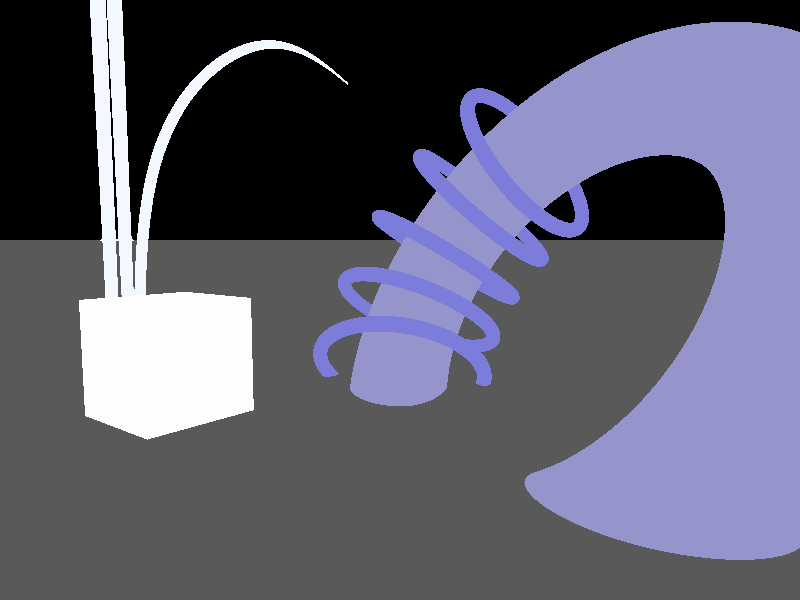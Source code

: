 //--global--------------------------

#declare Photons=on;
global_settings {
  assumed_gamma 1.0
  max_trace_level 5
  #if (Photons)          // global photon block
    photons {
      //spacing 0.02                 // specify the density of photons
      count 200000               // alternatively use a total number of photons

      //gather min, max            // amount of photons gathered during render [20, 100]
      //media max_steps [,factor]  // media photons
      jitter 1.0                 // jitter phor photon rays
      //max_trace_level 5          // optional separate max_trace_level
      //adc_bailout 1/255          // see global adc_bailout
      //save_file "filename"       // save photons to file
      //load_file "filename"       // load photons from file
      //autostop 0                 // photon autostop option
      //radius 10                  // manually specified search radius
      // (---Adaptive Search Radius---)
      //steps 1
      //expand_thresholds 0.2, 40
    }

  #end
}

//--includes------------------------

#include "glass.inc"

//--declares------------------------

#declare counter = 0;

//--objects-------------------------

//glass torus with orbital rings
union {
  torus {
    8,
    2
    texture {
      pigment {
        color rgbf <.3,.3,.6,.85>
      }
      finish {
        F_Glass8
      }
    }
    photons{              // creates photon use
      target 1.0          // spacing multiplier for photons hitting the object
      refraction on
      reflection on
    }
    interior {
      ior 1.35
      fade_power 1001
      fade_distance 0.9
      fade_color .98
    }
  }
  #while (counter < 5)
    torus {
      3.5,
      .3
      texture {
        pigment {
          colour rgbt <.2,.2,.7,.5>
        }
        finish {
          F_Glass2
        }
      }
      photons{              // creates photon use
        target 1.0          // spacing multiplier for photons hitting the object
        refraction on
        reflection on
      }
      interior {
        ior 1.35
        fade_power 1001
        fade_distance 0.9
        fade_color .98
      }
      rotate <90,0,0>
      translate <-8,0,0>
      rotate <0,(-20*counter)+50,0>
    }
    #declare counter = counter + 1;
  #end  
  #declare counter = 0;
  rotate <-60,60,0>
  translate <5,0,0>
}
//white sphere in a box
union {
  box {
    -2,2
    texture {
      T_Glass3
    }
    photons{              // creates photon use
      target 1.0          // spacing multiplier for photons hitting the object
      refraction on
      reflection on
    }
    interior {
      ior 1.35
      fade_power 1001
      fade_distance 0.9
      fade_color .98
    }
  }
  sphere {
    0,1.5
    pigment {
      colour rgb 1
    }
  }
  rotate <0,35,0>
  translate <-8,-2,0>
}
//string of rotating boxes
union {
  #while (counter < 20)
    box {
      .5,-.5
      texture {
        pigment {
          colour rgb .1
        }
        finish {
          reflection .4
        }
      }
      rotate <9*counter,0,0>
      translate <0,0,-counter>
    }
    #declare counter = counter + 1;
  #end
  #declare counter = 0;
  rotate <0,110,0>
  translate <5,-4.3,-11>
}
//strange glass tubes
union {  
  sphere_sweep {
    linear_spline,
    2,
    <0,-5,0>,.2,
    <0,20,0>,.3
  }
  sphere_sweep {
    linear_spline,
    2,
    <-.8,-5,.2>,.2,
    <-.8,20,.2>,.3
  }
  sphere_sweep {
    b_spline,
    6,
    <0,-8,0>,.2,
    <0,-6,0>,.2,
    <0,6,0>,.2,
    <0,10,5>,.2
    <0,8,8>,.0
    <0,4,12>,.0
    translate <-.4,0,.8>
  }
  texture {
    pigment {
      colour Col_Glass_Bluish
    }
    finish {
      F_Glass9
    }
  }
  photons{              // creates photon use
    target 1.0          // spacing multiplier for photons hitting the object
    refraction on
    reflection on
  }
  interior {
    ior 1.35
    fade_power 1001
    fade_distance 0.9
    fade_color .98
  }
  rotate <0,90,0>
  translate <-11,0,2>
}
//floor
plane {
  y, -4
  texture {
    pigment {
      colour rgb .1
    }
    finish {
      reflection .4
    }
  }
}


//--lights--------------------------

// create a regular point light source
light_source {
  0*x                  // light's position (translated below)
  color rgb <1,1,1>    // light's color
  translate <-20, 40, -20>
}

//--camera--------------------------

// perspective (default) camera
camera {
  location  <1.0, 2.0, -20.0>
  look_at   <0.0, 0.0,  0.0>
  right     x*image_width/image_height
}
